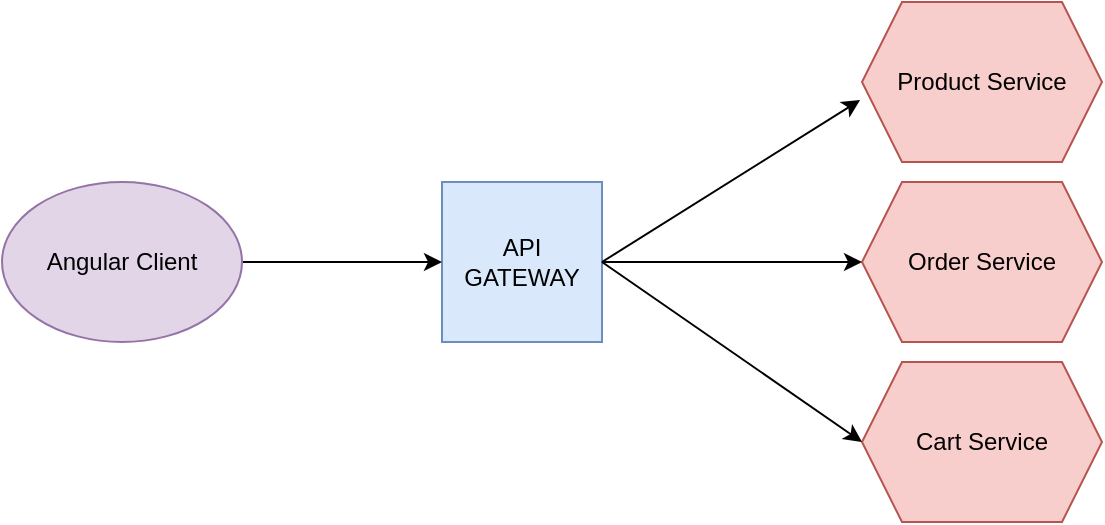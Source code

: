 <mxfile version="20.6.0" type="device"><diagram id="s8VuxJSNNvhc2Hw2x8ix" name="1 oldal"><mxGraphModel dx="1422" dy="762" grid="1" gridSize="10" guides="1" tooltips="1" connect="1" arrows="1" fold="1" page="1" pageScale="1" pageWidth="827" pageHeight="1169" math="0" shadow="0"><root><mxCell id="0"/><mxCell id="1" parent="0"/><mxCell id="up_nRBIxNTITfV90VUPd-1" value="API GATEWAY" style="whiteSpace=wrap;html=1;aspect=fixed;fillColor=#dae8fc;strokeColor=#6c8ebf;" vertex="1" parent="1"><mxGeometry x="300" y="190" width="80" height="80" as="geometry"/></mxCell><mxCell id="up_nRBIxNTITfV90VUPd-2" value="Product Service" style="shape=hexagon;perimeter=hexagonPerimeter2;whiteSpace=wrap;html=1;fixedSize=1;fillColor=#f8cecc;strokeColor=#b85450;" vertex="1" parent="1"><mxGeometry x="510" y="100" width="120" height="80" as="geometry"/></mxCell><mxCell id="up_nRBIxNTITfV90VUPd-3" value="" style="endArrow=classic;html=1;rounded=0;exitX=1;exitY=0.5;exitDx=0;exitDy=0;entryX=-0.008;entryY=0.613;entryDx=0;entryDy=0;entryPerimeter=0;" edge="1" parent="1" source="up_nRBIxNTITfV90VUPd-1" target="up_nRBIxNTITfV90VUPd-2"><mxGeometry width="50" height="50" relative="1" as="geometry"><mxPoint x="390" y="320" as="sourcePoint"/><mxPoint x="440" y="270" as="targetPoint"/></mxGeometry></mxCell><mxCell id="up_nRBIxNTITfV90VUPd-4" value="" style="endArrow=classic;html=1;rounded=0;" edge="1" parent="1" target="up_nRBIxNTITfV90VUPd-1"><mxGeometry width="50" height="50" relative="1" as="geometry"><mxPoint x="200" y="230" as="sourcePoint"/><mxPoint x="440" y="270" as="targetPoint"/></mxGeometry></mxCell><mxCell id="up_nRBIxNTITfV90VUPd-5" value="Angular Client" style="ellipse;whiteSpace=wrap;html=1;fillColor=#e1d5e7;strokeColor=#9673a6;" vertex="1" parent="1"><mxGeometry x="80" y="190" width="120" height="80" as="geometry"/></mxCell><mxCell id="up_nRBIxNTITfV90VUPd-6" value="Order Service" style="shape=hexagon;perimeter=hexagonPerimeter2;whiteSpace=wrap;html=1;fixedSize=1;fillColor=#f8cecc;strokeColor=#b85450;" vertex="1" parent="1"><mxGeometry x="510" y="190" width="120" height="80" as="geometry"/></mxCell><mxCell id="up_nRBIxNTITfV90VUPd-7" value="" style="endArrow=classic;html=1;rounded=0;exitX=1;exitY=0.5;exitDx=0;exitDy=0;entryX=0;entryY=0.5;entryDx=0;entryDy=0;" edge="1" parent="1" source="up_nRBIxNTITfV90VUPd-1" target="up_nRBIxNTITfV90VUPd-6"><mxGeometry width="50" height="50" relative="1" as="geometry"><mxPoint x="390" y="213.04" as="sourcePoint"/><mxPoint x="509.04" y="129.04" as="targetPoint"/></mxGeometry></mxCell><mxCell id="up_nRBIxNTITfV90VUPd-8" value="Cart Service" style="shape=hexagon;perimeter=hexagonPerimeter2;whiteSpace=wrap;html=1;fixedSize=1;fillColor=#f8cecc;strokeColor=#b85450;" vertex="1" parent="1"><mxGeometry x="510" y="280" width="120" height="80" as="geometry"/></mxCell><mxCell id="up_nRBIxNTITfV90VUPd-9" value="" style="endArrow=classic;html=1;rounded=0;exitX=1;exitY=0.5;exitDx=0;exitDy=0;entryX=0;entryY=0.5;entryDx=0;entryDy=0;" edge="1" parent="1" target="up_nRBIxNTITfV90VUPd-8" source="up_nRBIxNTITfV90VUPd-1"><mxGeometry width="50" height="50" relative="1" as="geometry"><mxPoint x="380" y="320" as="sourcePoint"/><mxPoint x="509.04" y="219.04" as="targetPoint"/></mxGeometry></mxCell></root></mxGraphModel></diagram></mxfile>
